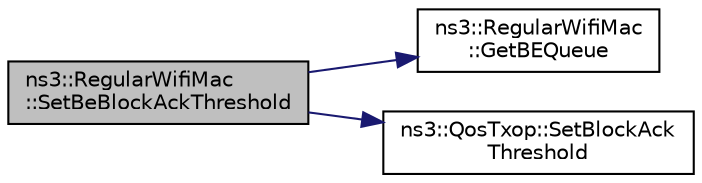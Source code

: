 digraph "ns3::RegularWifiMac::SetBeBlockAckThreshold"
{
 // LATEX_PDF_SIZE
  edge [fontname="Helvetica",fontsize="10",labelfontname="Helvetica",labelfontsize="10"];
  node [fontname="Helvetica",fontsize="10",shape=record];
  rankdir="LR";
  Node1 [label="ns3::RegularWifiMac\l::SetBeBlockAckThreshold",height=0.2,width=0.4,color="black", fillcolor="grey75", style="filled", fontcolor="black",tooltip="Set the block ack threshold for AC_BE."];
  Node1 -> Node2 [color="midnightblue",fontsize="10",style="solid",fontname="Helvetica"];
  Node2 [label="ns3::RegularWifiMac\l::GetBEQueue",height=0.2,width=0.4,color="black", fillcolor="white", style="filled",URL="$classns3_1_1_regular_wifi_mac.html#a332d11fec14acefd309b42283fa58c3c",tooltip="Accessor for the AC_BE channel access function."];
  Node1 -> Node3 [color="midnightblue",fontsize="10",style="solid",fontname="Helvetica"];
  Node3 [label="ns3::QosTxop::SetBlockAck\lThreshold",height=0.2,width=0.4,color="black", fillcolor="white", style="filled",URL="$classns3_1_1_qos_txop.html#ace37b8cea8a1db212818aba94aa2e769",tooltip="Set threshold for block ack mechanism."];
}
